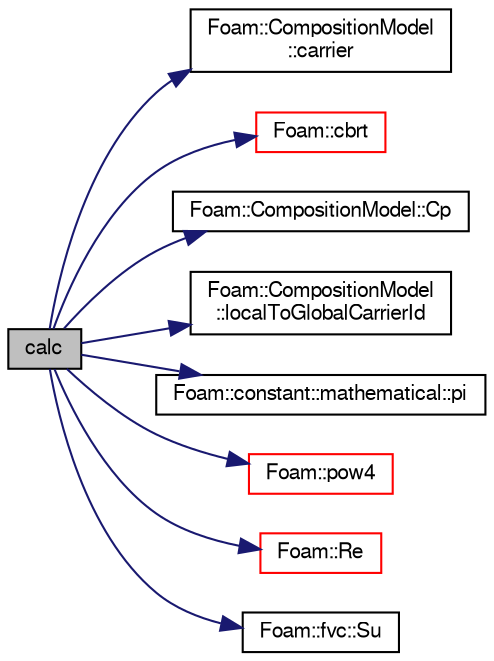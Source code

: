 digraph "calc"
{
  bgcolor="transparent";
  edge [fontname="FreeSans",fontsize="10",labelfontname="FreeSans",labelfontsize="10"];
  node [fontname="FreeSans",fontsize="10",shape=record];
  rankdir="LR";
  Node572 [label="calc",height=0.2,width=0.4,color="black", fillcolor="grey75", style="filled", fontcolor="black"];
  Node572 -> Node573 [color="midnightblue",fontsize="10",style="solid",fontname="FreeSans"];
  Node573 [label="Foam::CompositionModel\l::carrier",height=0.2,width=0.4,color="black",URL="$a23806.html#a2260ad95f8a442cc428618661191f3e9",tooltip="Return the carrier components (wrapper function) "];
  Node572 -> Node574 [color="midnightblue",fontsize="10",style="solid",fontname="FreeSans"];
  Node574 [label="Foam::cbrt",height=0.2,width=0.4,color="red",URL="$a21124.html#aca0b7feea326c0e1e9e04078a319d019"];
  Node572 -> Node580 [color="midnightblue",fontsize="10",style="solid",fontname="FreeSans"];
  Node580 [label="Foam::CompositionModel::Cp",height=0.2,width=0.4,color="black",URL="$a23806.html#abbf0cc7a61c14ca28c66723091009378",tooltip="Return specific heat caoacity for the phase phaseI. "];
  Node572 -> Node581 [color="midnightblue",fontsize="10",style="solid",fontname="FreeSans"];
  Node581 [label="Foam::CompositionModel\l::localToGlobalCarrierId",height=0.2,width=0.4,color="black",URL="$a23806.html#ab8b47d9835e5616d9665ab8050b891c5",tooltip="Return global carrier id of component given local id. "];
  Node572 -> Node582 [color="midnightblue",fontsize="10",style="solid",fontname="FreeSans"];
  Node582 [label="Foam::constant::mathematical::pi",height=0.2,width=0.4,color="black",URL="$a21162.html#a731b8788a4c01586c35266c7ca4fed04"];
  Node572 -> Node583 [color="midnightblue",fontsize="10",style="solid",fontname="FreeSans"];
  Node583 [label="Foam::pow4",height=0.2,width=0.4,color="red",URL="$a21124.html#aa0ae321d4861170e35fbb938636a4f40"];
  Node572 -> Node584 [color="midnightblue",fontsize="10",style="solid",fontname="FreeSans"];
  Node584 [label="Foam::Re",height=0.2,width=0.4,color="red",URL="$a21124.html#affa366970bcbe0f7ccf7c85557a3e12b"];
  Node572 -> Node587 [color="midnightblue",fontsize="10",style="solid",fontname="FreeSans"];
  Node587 [label="Foam::fvc::Su",height=0.2,width=0.4,color="black",URL="$a21134.html#ac92e296062b7b025a96b82351c1d9b89"];
}
